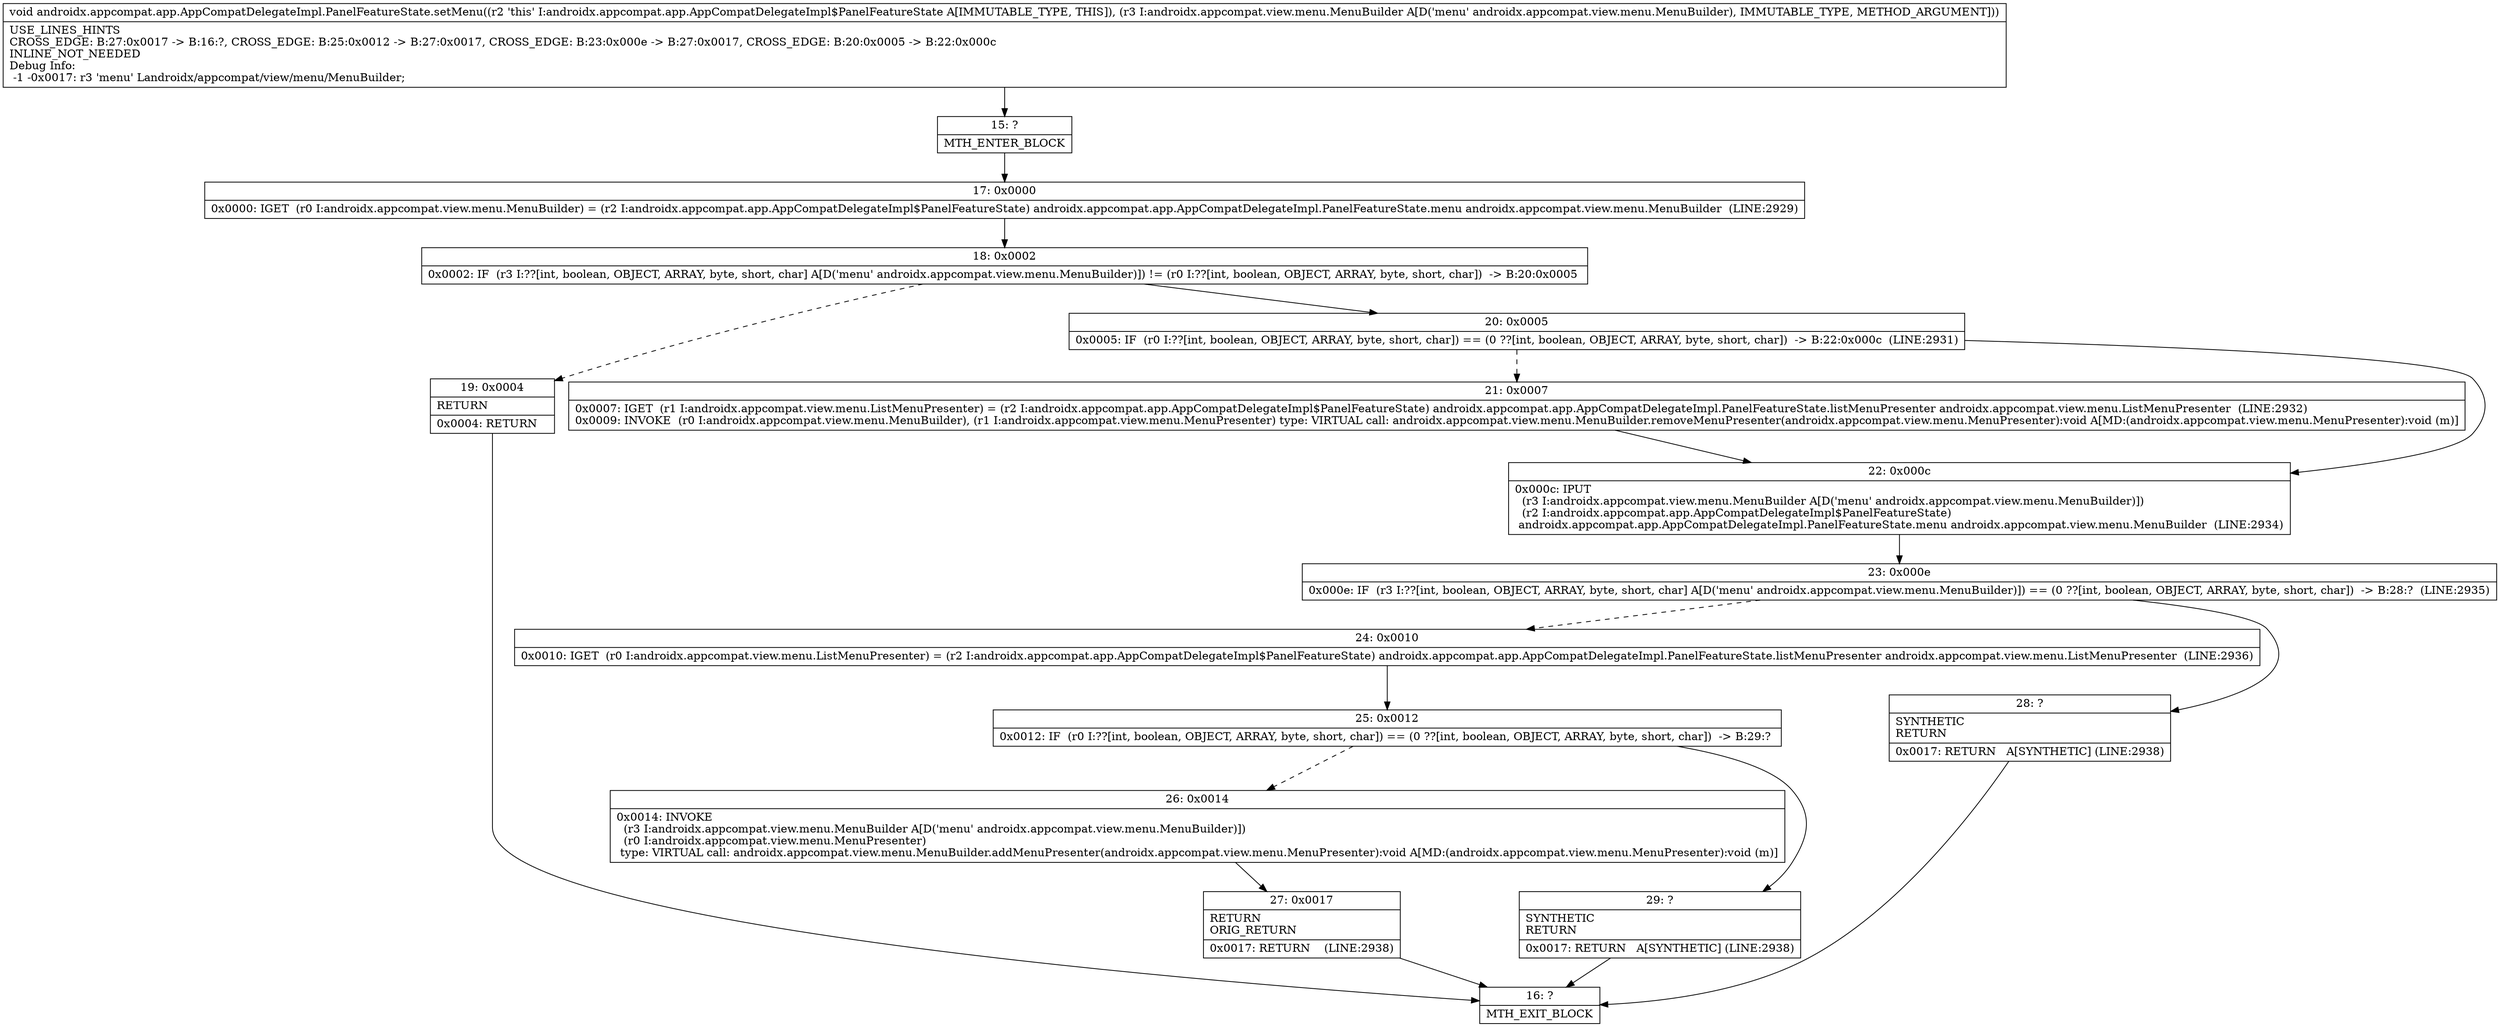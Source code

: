digraph "CFG forandroidx.appcompat.app.AppCompatDelegateImpl.PanelFeatureState.setMenu(Landroidx\/appcompat\/view\/menu\/MenuBuilder;)V" {
Node_15 [shape=record,label="{15\:\ ?|MTH_ENTER_BLOCK\l}"];
Node_17 [shape=record,label="{17\:\ 0x0000|0x0000: IGET  (r0 I:androidx.appcompat.view.menu.MenuBuilder) = (r2 I:androidx.appcompat.app.AppCompatDelegateImpl$PanelFeatureState) androidx.appcompat.app.AppCompatDelegateImpl.PanelFeatureState.menu androidx.appcompat.view.menu.MenuBuilder  (LINE:2929)\l}"];
Node_18 [shape=record,label="{18\:\ 0x0002|0x0002: IF  (r3 I:??[int, boolean, OBJECT, ARRAY, byte, short, char] A[D('menu' androidx.appcompat.view.menu.MenuBuilder)]) != (r0 I:??[int, boolean, OBJECT, ARRAY, byte, short, char])  \-\> B:20:0x0005 \l}"];
Node_19 [shape=record,label="{19\:\ 0x0004|RETURN\l|0x0004: RETURN   \l}"];
Node_16 [shape=record,label="{16\:\ ?|MTH_EXIT_BLOCK\l}"];
Node_20 [shape=record,label="{20\:\ 0x0005|0x0005: IF  (r0 I:??[int, boolean, OBJECT, ARRAY, byte, short, char]) == (0 ??[int, boolean, OBJECT, ARRAY, byte, short, char])  \-\> B:22:0x000c  (LINE:2931)\l}"];
Node_21 [shape=record,label="{21\:\ 0x0007|0x0007: IGET  (r1 I:androidx.appcompat.view.menu.ListMenuPresenter) = (r2 I:androidx.appcompat.app.AppCompatDelegateImpl$PanelFeatureState) androidx.appcompat.app.AppCompatDelegateImpl.PanelFeatureState.listMenuPresenter androidx.appcompat.view.menu.ListMenuPresenter  (LINE:2932)\l0x0009: INVOKE  (r0 I:androidx.appcompat.view.menu.MenuBuilder), (r1 I:androidx.appcompat.view.menu.MenuPresenter) type: VIRTUAL call: androidx.appcompat.view.menu.MenuBuilder.removeMenuPresenter(androidx.appcompat.view.menu.MenuPresenter):void A[MD:(androidx.appcompat.view.menu.MenuPresenter):void (m)]\l}"];
Node_22 [shape=record,label="{22\:\ 0x000c|0x000c: IPUT  \l  (r3 I:androidx.appcompat.view.menu.MenuBuilder A[D('menu' androidx.appcompat.view.menu.MenuBuilder)])\l  (r2 I:androidx.appcompat.app.AppCompatDelegateImpl$PanelFeatureState)\l androidx.appcompat.app.AppCompatDelegateImpl.PanelFeatureState.menu androidx.appcompat.view.menu.MenuBuilder  (LINE:2934)\l}"];
Node_23 [shape=record,label="{23\:\ 0x000e|0x000e: IF  (r3 I:??[int, boolean, OBJECT, ARRAY, byte, short, char] A[D('menu' androidx.appcompat.view.menu.MenuBuilder)]) == (0 ??[int, boolean, OBJECT, ARRAY, byte, short, char])  \-\> B:28:?  (LINE:2935)\l}"];
Node_24 [shape=record,label="{24\:\ 0x0010|0x0010: IGET  (r0 I:androidx.appcompat.view.menu.ListMenuPresenter) = (r2 I:androidx.appcompat.app.AppCompatDelegateImpl$PanelFeatureState) androidx.appcompat.app.AppCompatDelegateImpl.PanelFeatureState.listMenuPresenter androidx.appcompat.view.menu.ListMenuPresenter  (LINE:2936)\l}"];
Node_25 [shape=record,label="{25\:\ 0x0012|0x0012: IF  (r0 I:??[int, boolean, OBJECT, ARRAY, byte, short, char]) == (0 ??[int, boolean, OBJECT, ARRAY, byte, short, char])  \-\> B:29:? \l}"];
Node_26 [shape=record,label="{26\:\ 0x0014|0x0014: INVOKE  \l  (r3 I:androidx.appcompat.view.menu.MenuBuilder A[D('menu' androidx.appcompat.view.menu.MenuBuilder)])\l  (r0 I:androidx.appcompat.view.menu.MenuPresenter)\l type: VIRTUAL call: androidx.appcompat.view.menu.MenuBuilder.addMenuPresenter(androidx.appcompat.view.menu.MenuPresenter):void A[MD:(androidx.appcompat.view.menu.MenuPresenter):void (m)]\l}"];
Node_27 [shape=record,label="{27\:\ 0x0017|RETURN\lORIG_RETURN\l|0x0017: RETURN    (LINE:2938)\l}"];
Node_29 [shape=record,label="{29\:\ ?|SYNTHETIC\lRETURN\l|0x0017: RETURN   A[SYNTHETIC] (LINE:2938)\l}"];
Node_28 [shape=record,label="{28\:\ ?|SYNTHETIC\lRETURN\l|0x0017: RETURN   A[SYNTHETIC] (LINE:2938)\l}"];
MethodNode[shape=record,label="{void androidx.appcompat.app.AppCompatDelegateImpl.PanelFeatureState.setMenu((r2 'this' I:androidx.appcompat.app.AppCompatDelegateImpl$PanelFeatureState A[IMMUTABLE_TYPE, THIS]), (r3 I:androidx.appcompat.view.menu.MenuBuilder A[D('menu' androidx.appcompat.view.menu.MenuBuilder), IMMUTABLE_TYPE, METHOD_ARGUMENT]))  | USE_LINES_HINTS\lCROSS_EDGE: B:27:0x0017 \-\> B:16:?, CROSS_EDGE: B:25:0x0012 \-\> B:27:0x0017, CROSS_EDGE: B:23:0x000e \-\> B:27:0x0017, CROSS_EDGE: B:20:0x0005 \-\> B:22:0x000c\lINLINE_NOT_NEEDED\lDebug Info:\l  \-1 \-0x0017: r3 'menu' Landroidx\/appcompat\/view\/menu\/MenuBuilder;\l}"];
MethodNode -> Node_15;Node_15 -> Node_17;
Node_17 -> Node_18;
Node_18 -> Node_19[style=dashed];
Node_18 -> Node_20;
Node_19 -> Node_16;
Node_20 -> Node_21[style=dashed];
Node_20 -> Node_22;
Node_21 -> Node_22;
Node_22 -> Node_23;
Node_23 -> Node_24[style=dashed];
Node_23 -> Node_28;
Node_24 -> Node_25;
Node_25 -> Node_26[style=dashed];
Node_25 -> Node_29;
Node_26 -> Node_27;
Node_27 -> Node_16;
Node_29 -> Node_16;
Node_28 -> Node_16;
}

